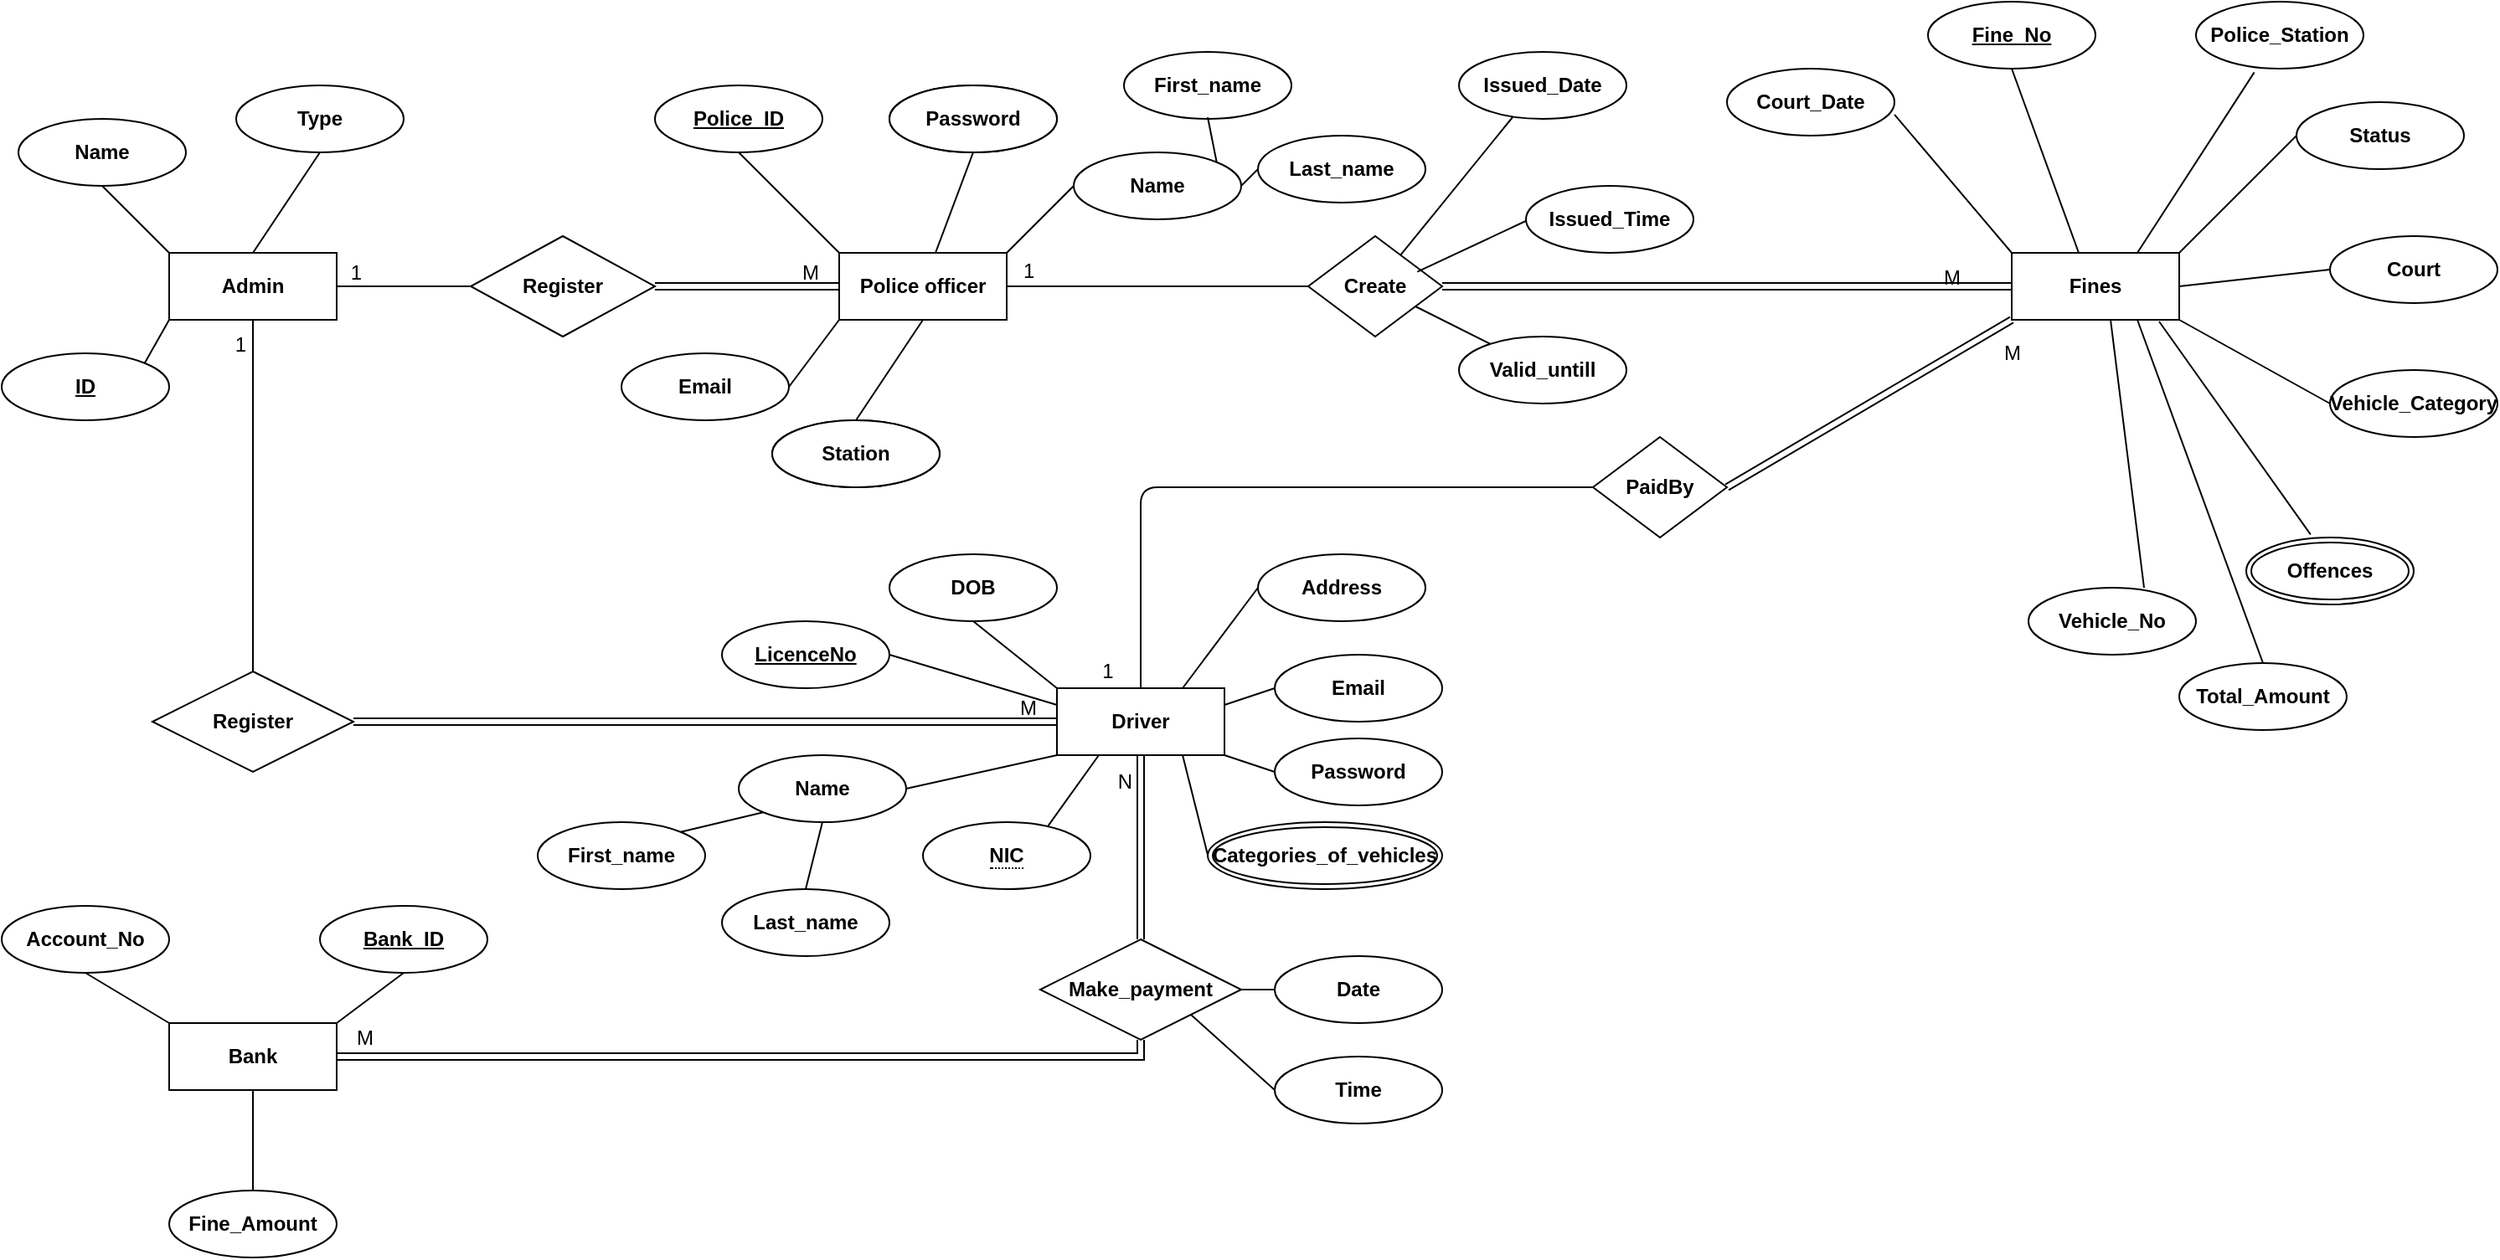 <mxfile version="12.9.11" type="device"><diagram id="33rrUSC52c7m2Go-ea_S" name="Page-1"><mxGraphModel dx="868" dy="544" grid="1" gridSize="10" guides="1" tooltips="1" connect="1" arrows="1" fold="1" page="1" pageScale="1" pageWidth="1100" pageHeight="850" math="0" shadow="0"><root><mxCell id="0"/><mxCell id="1" parent="0"/><mxCell id="86qduPIes_ygHNJHTEiC-1" value="Admin" style="whiteSpace=wrap;html=1;align=center;fontStyle=1" parent="1" vertex="1"><mxGeometry x="180" y="160" width="100" height="40" as="geometry"/></mxCell><mxCell id="86qduPIes_ygHNJHTEiC-5" value="Name" style="ellipse;whiteSpace=wrap;html=1;align=center;fontStyle=1" parent="1" vertex="1"><mxGeometry x="90" y="80" width="100" height="40" as="geometry"/></mxCell><mxCell id="86qduPIes_ygHNJHTEiC-6" value="ID" style="ellipse;whiteSpace=wrap;html=1;align=center;fontStyle=5;" parent="1" vertex="1"><mxGeometry x="80" y="220" width="100" height="40" as="geometry"/></mxCell><mxCell id="86qduPIes_ygHNJHTEiC-7" value="Type" style="ellipse;whiteSpace=wrap;html=1;align=center;fontStyle=1" parent="1" vertex="1"><mxGeometry x="220" y="60" width="100" height="40" as="geometry"/></mxCell><mxCell id="86qduPIes_ygHNJHTEiC-8" value="Register" style="shape=rhombus;perimeter=rhombusPerimeter;whiteSpace=wrap;html=1;align=center;fontStyle=1" parent="1" vertex="1"><mxGeometry x="360" y="150" width="110" height="60" as="geometry"/></mxCell><mxCell id="86qduPIes_ygHNJHTEiC-12" value="" style="endArrow=none;html=1;rounded=0;exitX=0;exitY=0.5;exitDx=0;exitDy=0;entryX=1;entryY=0.5;entryDx=0;entryDy=0;" parent="1" source="86qduPIes_ygHNJHTEiC-8" target="86qduPIes_ygHNJHTEiC-1" edge="1"><mxGeometry relative="1" as="geometry"><mxPoint x="280" y="180" as="sourcePoint"/><mxPoint x="320" y="270" as="targetPoint"/></mxGeometry></mxCell><mxCell id="86qduPIes_ygHNJHTEiC-13" value="1" style="resizable=0;html=1;align=right;verticalAlign=bottom;" parent="86qduPIes_ygHNJHTEiC-12" connectable="0" vertex="1"><mxGeometry x="1" relative="1" as="geometry"><mxPoint x="15" as="offset"/></mxGeometry></mxCell><mxCell id="86qduPIes_ygHNJHTEiC-14" value="" style="shape=link;html=1;rounded=0;" parent="1" edge="1"><mxGeometry relative="1" as="geometry"><mxPoint x="470" y="180" as="sourcePoint"/><mxPoint x="580" y="180" as="targetPoint"/></mxGeometry></mxCell><mxCell id="86qduPIes_ygHNJHTEiC-15" value="M" style="resizable=0;html=1;align=right;verticalAlign=bottom;" parent="86qduPIes_ygHNJHTEiC-14" connectable="0" vertex="1"><mxGeometry x="1" relative="1" as="geometry"><mxPoint x="-12" as="offset"/></mxGeometry></mxCell><mxCell id="86qduPIes_ygHNJHTEiC-16" value="Police officer" style="whiteSpace=wrap;html=1;align=center;fontStyle=1" parent="1" vertex="1"><mxGeometry x="580" y="160" width="100" height="40" as="geometry"/></mxCell><mxCell id="86qduPIes_ygHNJHTEiC-17" value="" style="endArrow=none;html=1;rounded=0;entryX=0;entryY=0.5;entryDx=0;entryDy=0;" parent="1" target="86qduPIes_ygHNJHTEiC-20" edge="1"><mxGeometry relative="1" as="geometry"><mxPoint x="680" y="180" as="sourcePoint"/><mxPoint x="800" y="180" as="targetPoint"/><Array as="points"><mxPoint x="760" y="180"/></Array></mxGeometry></mxCell><mxCell id="86qduPIes_ygHNJHTEiC-18" value="1" style="resizable=0;html=1;align=left;verticalAlign=bottom;" parent="86qduPIes_ygHNJHTEiC-17" connectable="0" vertex="1"><mxGeometry x="-1" relative="1" as="geometry"><mxPoint x="8" y="-1" as="offset"/></mxGeometry></mxCell><mxCell id="86qduPIes_ygHNJHTEiC-20" value="Create" style="shape=rhombus;perimeter=rhombusPerimeter;whiteSpace=wrap;html=1;align=center;fontStyle=1" parent="1" vertex="1"><mxGeometry x="860" y="150" width="80" height="60" as="geometry"/></mxCell><mxCell id="86qduPIes_ygHNJHTEiC-25" value="Driver" style="whiteSpace=wrap;html=1;align=center;fontStyle=1" parent="1" vertex="1"><mxGeometry x="710" y="420" width="100" height="40" as="geometry"/></mxCell><mxCell id="86qduPIes_ygHNJHTEiC-26" value="Register" style="shape=rhombus;perimeter=rhombusPerimeter;whiteSpace=wrap;html=1;align=center;fontStyle=1" parent="1" vertex="1"><mxGeometry x="170" y="410" width="120" height="60" as="geometry"/></mxCell><mxCell id="86qduPIes_ygHNJHTEiC-27" value="" style="endArrow=none;html=1;rounded=0;exitX=0.5;exitY=0;exitDx=0;exitDy=0;entryX=0.5;entryY=1;entryDx=0;entryDy=0;" parent="1" source="86qduPIes_ygHNJHTEiC-26" target="86qduPIes_ygHNJHTEiC-1" edge="1"><mxGeometry relative="1" as="geometry"><mxPoint x="180" y="270" as="sourcePoint"/><mxPoint x="340" y="270" as="targetPoint"/></mxGeometry></mxCell><mxCell id="86qduPIes_ygHNJHTEiC-28" value="1" style="resizable=0;html=1;align=right;verticalAlign=bottom;" parent="86qduPIes_ygHNJHTEiC-27" connectable="0" vertex="1"><mxGeometry x="1" relative="1" as="geometry"><mxPoint x="-4" y="23" as="offset"/></mxGeometry></mxCell><mxCell id="86qduPIes_ygHNJHTEiC-29" value="" style="shape=link;html=1;rounded=0;exitX=1;exitY=0.5;exitDx=0;exitDy=0;entryX=0;entryY=0.5;entryDx=0;entryDy=0;" parent="1" source="86qduPIes_ygHNJHTEiC-26" target="86qduPIes_ygHNJHTEiC-25" edge="1"><mxGeometry relative="1" as="geometry"><mxPoint x="380" y="430" as="sourcePoint"/><mxPoint x="490" y="430" as="targetPoint"/></mxGeometry></mxCell><mxCell id="86qduPIes_ygHNJHTEiC-30" value="M" style="resizable=0;html=1;align=right;verticalAlign=bottom;" parent="86qduPIes_ygHNJHTEiC-29" connectable="0" vertex="1"><mxGeometry x="1" relative="1" as="geometry"><mxPoint x="-12" as="offset"/></mxGeometry></mxCell><mxCell id="86qduPIes_ygHNJHTEiC-31" value="Make_payment" style="shape=rhombus;perimeter=rhombusPerimeter;whiteSpace=wrap;html=1;align=center;fontStyle=1" parent="1" vertex="1"><mxGeometry x="700" y="570" width="120" height="60" as="geometry"/></mxCell><mxCell id="86qduPIes_ygHNJHTEiC-32" value="" style="shape=link;html=1;rounded=0;entryX=0.5;entryY=1;entryDx=0;entryDy=0;exitX=0.5;exitY=0;exitDx=0;exitDy=0;" parent="1" source="86qduPIes_ygHNJHTEiC-31" target="86qduPIes_ygHNJHTEiC-25" edge="1"><mxGeometry relative="1" as="geometry"><mxPoint x="590" y="520" as="sourcePoint"/><mxPoint x="750" y="520" as="targetPoint"/></mxGeometry></mxCell><mxCell id="86qduPIes_ygHNJHTEiC-33" value="N" style="resizable=0;html=1;align=right;verticalAlign=bottom;" parent="86qduPIes_ygHNJHTEiC-32" connectable="0" vertex="1"><mxGeometry x="1" relative="1" as="geometry"><mxPoint x="-5" y="24" as="offset"/></mxGeometry></mxCell><mxCell id="86qduPIes_ygHNJHTEiC-34" value="" style="shape=link;html=1;rounded=0;exitX=0.5;exitY=1;exitDx=0;exitDy=0;entryX=1;entryY=0.5;entryDx=0;entryDy=0;" parent="1" source="86qduPIes_ygHNJHTEiC-31" target="86qduPIes_ygHNJHTEiC-36" edge="1"><mxGeometry relative="1" as="geometry"><mxPoint x="450" y="630" as="sourcePoint"/><mxPoint x="320" y="640" as="targetPoint"/><Array as="points"><mxPoint x="760" y="640"/></Array></mxGeometry></mxCell><mxCell id="86qduPIes_ygHNJHTEiC-35" value="M" style="resizable=0;html=1;align=right;verticalAlign=bottom;" parent="86qduPIes_ygHNJHTEiC-34" connectable="0" vertex="1"><mxGeometry x="1" relative="1" as="geometry"><mxPoint x="22" y="-3" as="offset"/></mxGeometry></mxCell><mxCell id="86qduPIes_ygHNJHTEiC-36" value="Bank" style="whiteSpace=wrap;html=1;align=center;fontStyle=1" parent="1" vertex="1"><mxGeometry x="180" y="620" width="100" height="40" as="geometry"/></mxCell><mxCell id="86qduPIes_ygHNJHTEiC-37" value="" style="endArrow=none;html=1;rounded=0;exitX=0.5;exitY=1;exitDx=0;exitDy=0;entryX=0;entryY=0;entryDx=0;entryDy=0;" parent="1" source="86qduPIes_ygHNJHTEiC-5" target="86qduPIes_ygHNJHTEiC-1" edge="1"><mxGeometry relative="1" as="geometry"><mxPoint x="30" y="250" as="sourcePoint"/><mxPoint x="190" y="250" as="targetPoint"/></mxGeometry></mxCell><mxCell id="86qduPIes_ygHNJHTEiC-39" value="" style="endArrow=none;html=1;rounded=0;exitX=0.5;exitY=1;exitDx=0;exitDy=0;entryX=0.5;entryY=0;entryDx=0;entryDy=0;" parent="1" source="86qduPIes_ygHNJHTEiC-7" target="86qduPIes_ygHNJHTEiC-1" edge="1"><mxGeometry relative="1" as="geometry"><mxPoint x="340" y="330" as="sourcePoint"/><mxPoint x="500" y="330" as="targetPoint"/></mxGeometry></mxCell><mxCell id="86qduPIes_ygHNJHTEiC-40" value="" style="endArrow=none;html=1;rounded=0;exitX=1;exitY=0;exitDx=0;exitDy=0;entryX=0;entryY=1;entryDx=0;entryDy=0;" parent="1" source="86qduPIes_ygHNJHTEiC-6" target="86qduPIes_ygHNJHTEiC-1" edge="1"><mxGeometry relative="1" as="geometry"><mxPoint x="340" y="330" as="sourcePoint"/><mxPoint x="170" y="180" as="targetPoint"/></mxGeometry></mxCell><mxCell id="86qduPIes_ygHNJHTEiC-42" value="Police_ID" style="ellipse;whiteSpace=wrap;html=1;align=center;fontStyle=5;" parent="1" vertex="1"><mxGeometry x="470" y="60" width="100" height="40" as="geometry"/></mxCell><mxCell id="86qduPIes_ygHNJHTEiC-43" value="Password" style="ellipse;whiteSpace=wrap;html=1;align=center;" parent="1" vertex="1"><mxGeometry x="610" y="60" width="100" height="40" as="geometry"/></mxCell><mxCell id="86qduPIes_ygHNJHTEiC-44" value="Station" style="ellipse;whiteSpace=wrap;html=1;align=center;" parent="1" vertex="1"><mxGeometry x="540" y="260" width="100" height="40" as="geometry"/></mxCell><mxCell id="86qduPIes_ygHNJHTEiC-45" value="Name" style="ellipse;whiteSpace=wrap;html=1;align=center;fontStyle=1" parent="1" vertex="1"><mxGeometry x="720" y="100" width="100" height="40" as="geometry"/></mxCell><mxCell id="86qduPIes_ygHNJHTEiC-46" value="" style="endArrow=none;html=1;rounded=0;exitX=0;exitY=0.5;exitDx=0;exitDy=0;entryX=1;entryY=0;entryDx=0;entryDy=0;" parent="1" source="86qduPIes_ygHNJHTEiC-45" target="86qduPIes_ygHNJHTEiC-16" edge="1"><mxGeometry relative="1" as="geometry"><mxPoint x="810" y="130" as="sourcePoint"/><mxPoint x="870" y="190" as="targetPoint"/></mxGeometry></mxCell><mxCell id="86qduPIes_ygHNJHTEiC-47" value="" style="endArrow=none;html=1;rounded=0;exitX=0.5;exitY=1;exitDx=0;exitDy=0;entryX=0;entryY=0;entryDx=0;entryDy=0;" parent="1" source="86qduPIes_ygHNJHTEiC-42" target="86qduPIes_ygHNJHTEiC-16" edge="1"><mxGeometry relative="1" as="geometry"><mxPoint x="500" y="120" as="sourcePoint"/><mxPoint x="560" y="180" as="targetPoint"/></mxGeometry></mxCell><mxCell id="86qduPIes_ygHNJHTEiC-48" value="" style="endArrow=none;html=1;rounded=0;exitX=0.5;exitY=1;exitDx=0;exitDy=0;" parent="1" source="86qduPIes_ygHNJHTEiC-43" target="86qduPIes_ygHNJHTEiC-16" edge="1"><mxGeometry relative="1" as="geometry"><mxPoint x="600" y="120" as="sourcePoint"/><mxPoint x="660" y="180" as="targetPoint"/></mxGeometry></mxCell><mxCell id="86qduPIes_ygHNJHTEiC-49" value="" style="endArrow=none;html=1;rounded=0;exitX=0.5;exitY=1;exitDx=0;exitDy=0;entryX=0.5;entryY=0;entryDx=0;entryDy=0;" parent="1" source="86qduPIes_ygHNJHTEiC-16" target="86qduPIes_ygHNJHTEiC-44" edge="1"><mxGeometry relative="1" as="geometry"><mxPoint x="440" y="260" as="sourcePoint"/><mxPoint x="500" y="320" as="targetPoint"/></mxGeometry></mxCell><mxCell id="86qduPIes_ygHNJHTEiC-54" value="Date" style="ellipse;whiteSpace=wrap;html=1;align=center;fontStyle=1" parent="1" vertex="1"><mxGeometry x="840" y="580" width="100" height="40" as="geometry"/></mxCell><mxCell id="86qduPIes_ygHNJHTEiC-55" value="Time" style="ellipse;whiteSpace=wrap;html=1;align=center;fontStyle=1" parent="1" vertex="1"><mxGeometry x="840" y="640" width="100" height="40" as="geometry"/></mxCell><mxCell id="86qduPIes_ygHNJHTEiC-56" value="" style="endArrow=none;html=1;rounded=0;exitX=0;exitY=0.5;exitDx=0;exitDy=0;entryX=1;entryY=1;entryDx=0;entryDy=0;" parent="1" source="86qduPIes_ygHNJHTEiC-55" target="86qduPIes_ygHNJHTEiC-31" edge="1"><mxGeometry relative="1" as="geometry"><mxPoint x="800" y="610" as="sourcePoint"/><mxPoint x="750" y="585" as="targetPoint"/></mxGeometry></mxCell><mxCell id="86qduPIes_ygHNJHTEiC-57" value="" style="endArrow=none;html=1;rounded=0;exitX=0;exitY=0.5;exitDx=0;exitDy=0;entryX=1;entryY=0.5;entryDx=0;entryDy=0;" parent="1" source="86qduPIes_ygHNJHTEiC-54" target="86qduPIes_ygHNJHTEiC-31" edge="1"><mxGeometry relative="1" as="geometry"><mxPoint x="790" y="500" as="sourcePoint"/><mxPoint x="740" y="475" as="targetPoint"/></mxGeometry></mxCell><mxCell id="86qduPIes_ygHNJHTEiC-58" value="Account_No" style="ellipse;whiteSpace=wrap;html=1;align=center;fontStyle=1" parent="1" vertex="1"><mxGeometry x="80" y="550" width="100" height="40" as="geometry"/></mxCell><mxCell id="86qduPIes_ygHNJHTEiC-59" value="Bank_ID" style="ellipse;whiteSpace=wrap;html=1;align=center;fontStyle=5;" parent="1" vertex="1"><mxGeometry x="270" y="550" width="100" height="40" as="geometry"/></mxCell><mxCell id="86qduPIes_ygHNJHTEiC-60" value="Fine_Amount" style="ellipse;whiteSpace=wrap;html=1;align=center;fontStyle=1" parent="1" vertex="1"><mxGeometry x="180" y="720" width="100" height="40" as="geometry"/></mxCell><mxCell id="86qduPIes_ygHNJHTEiC-61" value="" style="endArrow=none;html=1;rounded=0;entryX=0.5;entryY=1;entryDx=0;entryDy=0;exitX=0;exitY=0;exitDx=0;exitDy=0;" parent="1" source="86qduPIes_ygHNJHTEiC-36" target="86qduPIes_ygHNJHTEiC-58" edge="1"><mxGeometry relative="1" as="geometry"><mxPoint x="60" y="670" as="sourcePoint"/><mxPoint x="220" y="630" as="targetPoint"/></mxGeometry></mxCell><mxCell id="86qduPIes_ygHNJHTEiC-62" value="" style="endArrow=none;html=1;rounded=0;entryX=1;entryY=0;entryDx=0;entryDy=0;" parent="1" target="86qduPIes_ygHNJHTEiC-36" edge="1"><mxGeometry relative="1" as="geometry"><mxPoint x="320" y="590" as="sourcePoint"/><mxPoint x="480" y="590" as="targetPoint"/></mxGeometry></mxCell><mxCell id="86qduPIes_ygHNJHTEiC-63" value="" style="endArrow=none;html=1;rounded=0;exitX=0.5;exitY=1;exitDx=0;exitDy=0;entryX=0.5;entryY=0;entryDx=0;entryDy=0;" parent="1" source="86qduPIes_ygHNJHTEiC-36" target="86qduPIes_ygHNJHTEiC-60" edge="1"><mxGeometry relative="1" as="geometry"><mxPoint x="70" y="720" as="sourcePoint"/><mxPoint x="230" y="720" as="targetPoint"/></mxGeometry></mxCell><mxCell id="86qduPIes_ygHNJHTEiC-64" value="LicenceNo" style="ellipse;whiteSpace=wrap;html=1;align=center;fontStyle=5;" parent="1" vertex="1"><mxGeometry x="510" y="380" width="100" height="40" as="geometry"/></mxCell><mxCell id="86qduPIes_ygHNJHTEiC-65" value="Name" style="ellipse;whiteSpace=wrap;html=1;align=center;fontStyle=1" parent="1" vertex="1"><mxGeometry x="520" y="460" width="100" height="40" as="geometry"/></mxCell><mxCell id="86qduPIes_ygHNJHTEiC-66" value="Address" style="ellipse;whiteSpace=wrap;html=1;align=center;fontStyle=1" parent="1" vertex="1"><mxGeometry x="830" y="340" width="100" height="40" as="geometry"/></mxCell><mxCell id="86qduPIes_ygHNJHTEiC-67" value="DOB" style="ellipse;whiteSpace=wrap;html=1;align=center;fontStyle=1" parent="1" vertex="1"><mxGeometry x="610" y="340" width="100" height="40" as="geometry"/></mxCell><mxCell id="86qduPIes_ygHNJHTEiC-68" value="Email" style="ellipse;whiteSpace=wrap;html=1;align=center;fontStyle=1" parent="1" vertex="1"><mxGeometry x="840" y="400" width="100" height="40" as="geometry"/></mxCell><mxCell id="86qduPIes_ygHNJHTEiC-69" value="Password" style="ellipse;whiteSpace=wrap;html=1;align=center;fontStyle=1" parent="1" vertex="1"><mxGeometry x="840" y="450" width="100" height="40" as="geometry"/></mxCell><mxCell id="86qduPIes_ygHNJHTEiC-72" value="Categories_of_vehicles" style="ellipse;shape=doubleEllipse;margin=3;whiteSpace=wrap;html=1;align=center;fontStyle=1" parent="1" vertex="1"><mxGeometry x="800" y="500" width="140" height="40" as="geometry"/></mxCell><mxCell id="86qduPIes_ygHNJHTEiC-73" value="" style="endArrow=none;html=1;rounded=0;entryX=0.5;entryY=1;entryDx=0;entryDy=0;exitX=0;exitY=0;exitDx=0;exitDy=0;" parent="1" source="86qduPIes_ygHNJHTEiC-25" target="86qduPIes_ygHNJHTEiC-67" edge="1"><mxGeometry relative="1" as="geometry"><mxPoint x="500" y="390" as="sourcePoint"/><mxPoint x="660" y="390" as="targetPoint"/></mxGeometry></mxCell><mxCell id="86qduPIes_ygHNJHTEiC-74" value="" style="endArrow=none;html=1;rounded=0;exitX=1;exitY=0.5;exitDx=0;exitDy=0;entryX=0;entryY=0.25;entryDx=0;entryDy=0;" parent="1" source="86qduPIes_ygHNJHTEiC-64" target="86qduPIes_ygHNJHTEiC-25" edge="1"><mxGeometry relative="1" as="geometry"><mxPoint x="500" y="390" as="sourcePoint"/><mxPoint x="660" y="390" as="targetPoint"/></mxGeometry></mxCell><mxCell id="86qduPIes_ygHNJHTEiC-75" value="" style="endArrow=none;html=1;rounded=0;exitX=1;exitY=0.5;exitDx=0;exitDy=0;" parent="1" source="86qduPIes_ygHNJHTEiC-65" edge="1"><mxGeometry relative="1" as="geometry"><mxPoint x="690" y="380" as="sourcePoint"/><mxPoint x="710" y="460" as="targetPoint"/></mxGeometry></mxCell><mxCell id="86qduPIes_ygHNJHTEiC-76" value="" style="endArrow=none;html=1;rounded=0;entryX=0;entryY=0.5;entryDx=0;entryDy=0;exitX=1;exitY=0.25;exitDx=0;exitDy=0;" parent="1" source="86qduPIes_ygHNJHTEiC-25" target="86qduPIes_ygHNJHTEiC-68" edge="1"><mxGeometry relative="1" as="geometry"><mxPoint x="500" y="390" as="sourcePoint"/><mxPoint x="660" y="390" as="targetPoint"/></mxGeometry></mxCell><mxCell id="86qduPIes_ygHNJHTEiC-77" value="" style="endArrow=none;html=1;rounded=0;exitX=1;exitY=1;exitDx=0;exitDy=0;" parent="1" source="86qduPIes_ygHNJHTEiC-25" edge="1"><mxGeometry relative="1" as="geometry"><mxPoint x="680" y="470" as="sourcePoint"/><mxPoint x="840" y="470" as="targetPoint"/></mxGeometry></mxCell><mxCell id="86qduPIes_ygHNJHTEiC-78" value="" style="endArrow=none;html=1;rounded=0;exitX=0.75;exitY=1;exitDx=0;exitDy=0;" parent="1" source="86qduPIes_ygHNJHTEiC-25" edge="1"><mxGeometry relative="1" as="geometry"><mxPoint x="640" y="519.5" as="sourcePoint"/><mxPoint x="800" y="519.5" as="targetPoint"/></mxGeometry></mxCell><mxCell id="86qduPIes_ygHNJHTEiC-79" value="" style="endArrow=none;html=1;rounded=0;entryX=0.75;entryY=0;entryDx=0;entryDy=0;exitX=0;exitY=0.5;exitDx=0;exitDy=0;" parent="1" source="86qduPIes_ygHNJHTEiC-66" target="86qduPIes_ygHNJHTEiC-25" edge="1"><mxGeometry relative="1" as="geometry"><mxPoint x="500" y="390" as="sourcePoint"/><mxPoint x="660" y="390" as="targetPoint"/></mxGeometry></mxCell><mxCell id="86qduPIes_ygHNJHTEiC-80" value="" style="endArrow=none;html=1;rounded=0;entryX=0.25;entryY=1;entryDx=0;entryDy=0;exitX=0.736;exitY=0.095;exitDx=0;exitDy=0;exitPerimeter=0;" parent="1" source="86qduPIes_ygHNJHTEiC-97" target="86qduPIes_ygHNJHTEiC-25" edge="1"><mxGeometry relative="1" as="geometry"><mxPoint x="705.355" y="505.858" as="sourcePoint"/><mxPoint x="660" y="390" as="targetPoint"/></mxGeometry></mxCell><mxCell id="86qduPIes_ygHNJHTEiC-81" value="Email" style="ellipse;whiteSpace=wrap;html=1;align=center;fontStyle=1" parent="1" vertex="1"><mxGeometry x="450" y="220" width="100" height="40" as="geometry"/></mxCell><mxCell id="86qduPIes_ygHNJHTEiC-82" value="" style="endArrow=none;html=1;rounded=0;exitX=1;exitY=0.5;exitDx=0;exitDy=0;entryX=0;entryY=1;entryDx=0;entryDy=0;" parent="1" source="86qduPIes_ygHNJHTEiC-81" target="86qduPIes_ygHNJHTEiC-16" edge="1"><mxGeometry relative="1" as="geometry"><mxPoint x="500" y="290" as="sourcePoint"/><mxPoint x="660" y="290" as="targetPoint"/></mxGeometry></mxCell><mxCell id="86qduPIes_ygHNJHTEiC-87" value="Last_name" style="ellipse;whiteSpace=wrap;html=1;align=center;fontStyle=1" parent="1" vertex="1"><mxGeometry x="510" y="540" width="100" height="40" as="geometry"/></mxCell><mxCell id="86qduPIes_ygHNJHTEiC-88" value="First_name" style="ellipse;whiteSpace=wrap;html=1;align=center;fontStyle=1" parent="1" vertex="1"><mxGeometry x="400" y="500" width="100" height="40" as="geometry"/></mxCell><mxCell id="86qduPIes_ygHNJHTEiC-89" value="" style="endArrow=none;html=1;rounded=0;exitX=1;exitY=0;exitDx=0;exitDy=0;entryX=0;entryY=1;entryDx=0;entryDy=0;" parent="1" source="86qduPIes_ygHNJHTEiC-88" target="86qduPIes_ygHNJHTEiC-65" edge="1"><mxGeometry relative="1" as="geometry"><mxPoint x="500" y="490" as="sourcePoint"/><mxPoint x="660" y="490" as="targetPoint"/></mxGeometry></mxCell><mxCell id="86qduPIes_ygHNJHTEiC-90" value="" style="endArrow=none;html=1;rounded=0;exitX=0.5;exitY=0;exitDx=0;exitDy=0;entryX=0.5;entryY=1;entryDx=0;entryDy=0;" parent="1" source="86qduPIes_ygHNJHTEiC-87" target="86qduPIes_ygHNJHTEiC-65" edge="1"><mxGeometry relative="1" as="geometry"><mxPoint x="500" y="490" as="sourcePoint"/><mxPoint x="660" y="490" as="targetPoint"/></mxGeometry></mxCell><mxCell id="86qduPIes_ygHNJHTEiC-91" value="First_name" style="ellipse;whiteSpace=wrap;html=1;align=center;fontStyle=1" parent="1" vertex="1"><mxGeometry x="750" y="40" width="100" height="40" as="geometry"/></mxCell><mxCell id="86qduPIes_ygHNJHTEiC-92" value="Last_name" style="ellipse;whiteSpace=wrap;html=1;align=center;fontStyle=1" parent="1" vertex="1"><mxGeometry x="830" y="90" width="100" height="40" as="geometry"/></mxCell><mxCell id="86qduPIes_ygHNJHTEiC-93" value="" style="endArrow=none;html=1;rounded=0;exitX=1;exitY=0.5;exitDx=0;exitDy=0;entryX=0;entryY=0.5;entryDx=0;entryDy=0;" parent="1" source="86qduPIes_ygHNJHTEiC-45" target="86qduPIes_ygHNJHTEiC-92" edge="1"><mxGeometry relative="1" as="geometry"><mxPoint x="700" y="100" as="sourcePoint"/><mxPoint x="860" y="100" as="targetPoint"/></mxGeometry></mxCell><mxCell id="86qduPIes_ygHNJHTEiC-94" value="" style="endArrow=none;html=1;rounded=0;exitX=1;exitY=0;exitDx=0;exitDy=0;" parent="1" source="86qduPIes_ygHNJHTEiC-45" edge="1"><mxGeometry relative="1" as="geometry"><mxPoint x="640" y="79" as="sourcePoint"/><mxPoint x="800" y="79" as="targetPoint"/></mxGeometry></mxCell><mxCell id="86qduPIes_ygHNJHTEiC-97" value="&lt;span style=&quot;border-bottom: 1px dotted&quot;&gt;NIC&lt;/span&gt;" style="ellipse;whiteSpace=wrap;html=1;align=center;fontStyle=1" parent="1" vertex="1"><mxGeometry x="630" y="500" width="100" height="40" as="geometry"/></mxCell><mxCell id="86qduPIes_ygHNJHTEiC-98" value="Password" style="ellipse;whiteSpace=wrap;html=1;align=center;fontStyle=1" parent="1" vertex="1"><mxGeometry x="610" y="60" width="100" height="40" as="geometry"/></mxCell><mxCell id="86qduPIes_ygHNJHTEiC-99" value="Station" style="ellipse;whiteSpace=wrap;html=1;align=center;fontStyle=1" parent="1" vertex="1"><mxGeometry x="540" y="260" width="100" height="40" as="geometry"/></mxCell><mxCell id="9OlpKs3CzCCwGVjcaa1Q-1" value="&lt;b&gt;Issued_Date&lt;/b&gt;" style="ellipse;whiteSpace=wrap;html=1;align=center;" parent="1" vertex="1"><mxGeometry x="950" y="40" width="100" height="40" as="geometry"/></mxCell><mxCell id="9OlpKs3CzCCwGVjcaa1Q-2" value="&lt;b&gt;Fine_No&lt;/b&gt;" style="ellipse;whiteSpace=wrap;html=1;align=center;fontStyle=4;" parent="1" vertex="1"><mxGeometry x="1230" y="10" width="100" height="40" as="geometry"/></mxCell><mxCell id="9OlpKs3CzCCwGVjcaa1Q-3" value="&lt;b&gt;Valid_untill&lt;/b&gt;" style="ellipse;whiteSpace=wrap;html=1;align=center;" parent="1" vertex="1"><mxGeometry x="950" y="210" width="100" height="40" as="geometry"/></mxCell><mxCell id="9OlpKs3CzCCwGVjcaa1Q-4" value="&lt;b&gt;Police_Station&lt;/b&gt;" style="ellipse;whiteSpace=wrap;html=1;align=center;" parent="1" vertex="1"><mxGeometry x="1390" y="10" width="100" height="40" as="geometry"/></mxCell><mxCell id="9OlpKs3CzCCwGVjcaa1Q-5" value="&lt;b&gt;Offences&lt;/b&gt;" style="ellipse;shape=doubleEllipse;margin=3;whiteSpace=wrap;html=1;align=center;" parent="1" vertex="1"><mxGeometry x="1420" y="330" width="100" height="40" as="geometry"/></mxCell><mxCell id="9OlpKs3CzCCwGVjcaa1Q-7" value="&lt;b&gt;Court&lt;/b&gt;" style="ellipse;whiteSpace=wrap;html=1;align=center;" parent="1" vertex="1"><mxGeometry x="1470" y="150" width="100" height="40" as="geometry"/></mxCell><mxCell id="9OlpKs3CzCCwGVjcaa1Q-8" value="&lt;b&gt;Court_Date&lt;/b&gt;" style="ellipse;whiteSpace=wrap;html=1;align=center;" parent="1" vertex="1"><mxGeometry x="1110" y="50" width="100" height="40" as="geometry"/></mxCell><mxCell id="9OlpKs3CzCCwGVjcaa1Q-9" value="&lt;b&gt;Vehicle_No&lt;/b&gt;" style="ellipse;whiteSpace=wrap;html=1;align=center;" parent="1" vertex="1"><mxGeometry x="1290" y="360" width="100" height="40" as="geometry"/></mxCell><mxCell id="9OlpKs3CzCCwGVjcaa1Q-10" value="&lt;b&gt;Total_Amount&lt;/b&gt;" style="ellipse;whiteSpace=wrap;html=1;align=center;" parent="1" vertex="1"><mxGeometry x="1380" y="405" width="100" height="40" as="geometry"/></mxCell><mxCell id="9OlpKs3CzCCwGVjcaa1Q-11" value="&lt;b&gt;Vehicle_Category&lt;/b&gt;" style="ellipse;whiteSpace=wrap;html=1;align=center;" parent="1" vertex="1"><mxGeometry x="1470" y="230" width="100" height="40" as="geometry"/></mxCell><mxCell id="9OlpKs3CzCCwGVjcaa1Q-12" value="&lt;b&gt;Status&lt;/b&gt;" style="ellipse;whiteSpace=wrap;html=1;align=center;" parent="1" vertex="1"><mxGeometry x="1450" y="70" width="100" height="40" as="geometry"/></mxCell><mxCell id="9OlpKs3CzCCwGVjcaa1Q-13" value="&lt;b&gt;Fines&lt;/b&gt;" style="whiteSpace=wrap;html=1;align=center;" parent="1" vertex="1"><mxGeometry x="1280" y="160" width="100" height="40" as="geometry"/></mxCell><mxCell id="9OlpKs3CzCCwGVjcaa1Q-14" value="" style="endArrow=none;html=1;rounded=0;entryX=0.69;entryY=0;entryDx=0;entryDy=0;entryPerimeter=0;" parent="1" target="9OlpKs3CzCCwGVjcaa1Q-9" edge="1"><mxGeometry relative="1" as="geometry"><mxPoint x="1339" y="200" as="sourcePoint"/><mxPoint x="1210" y="280" as="targetPoint"/></mxGeometry></mxCell><mxCell id="9OlpKs3CzCCwGVjcaa1Q-15" value="" style="endArrow=none;html=1;rounded=0;entryX=0.5;entryY=0;entryDx=0;entryDy=0;exitX=0.75;exitY=1;exitDx=0;exitDy=0;" parent="1" source="9OlpKs3CzCCwGVjcaa1Q-13" target="9OlpKs3CzCCwGVjcaa1Q-10" edge="1"><mxGeometry relative="1" as="geometry"><mxPoint x="1350" y="210" as="sourcePoint"/><mxPoint x="1260" y="285" as="targetPoint"/></mxGeometry></mxCell><mxCell id="9OlpKs3CzCCwGVjcaa1Q-16" value="" style="endArrow=none;html=1;rounded=0;exitX=0.88;exitY=1.025;exitDx=0;exitDy=0;entryX=0.384;entryY=-0.045;entryDx=0;entryDy=0;entryPerimeter=0;exitPerimeter=0;" parent="1" source="9OlpKs3CzCCwGVjcaa1Q-13" target="9OlpKs3CzCCwGVjcaa1Q-5" edge="1"><mxGeometry relative="1" as="geometry"><mxPoint x="1350" y="250" as="sourcePoint"/><mxPoint x="1300" y="285" as="targetPoint"/></mxGeometry></mxCell><mxCell id="9OlpKs3CzCCwGVjcaa1Q-18" value="" style="endArrow=none;html=1;rounded=0;exitX=0;exitY=0.5;exitDx=0;exitDy=0;entryX=1;entryY=1;entryDx=0;entryDy=0;" parent="1" source="9OlpKs3CzCCwGVjcaa1Q-11" target="9OlpKs3CzCCwGVjcaa1Q-13" edge="1"><mxGeometry relative="1" as="geometry"><mxPoint x="1420" y="190" as="sourcePoint"/><mxPoint x="1370" y="225" as="targetPoint"/></mxGeometry></mxCell><mxCell id="9OlpKs3CzCCwGVjcaa1Q-19" value="" style="endArrow=none;html=1;rounded=0;exitX=0;exitY=0.5;exitDx=0;exitDy=0;entryX=1;entryY=0.5;entryDx=0;entryDy=0;" parent="1" source="9OlpKs3CzCCwGVjcaa1Q-7" target="9OlpKs3CzCCwGVjcaa1Q-13" edge="1"><mxGeometry relative="1" as="geometry"><mxPoint x="1410" y="150" as="sourcePoint"/><mxPoint x="1360" y="185" as="targetPoint"/></mxGeometry></mxCell><mxCell id="9OlpKs3CzCCwGVjcaa1Q-20" value="" style="endArrow=none;html=1;rounded=0;exitX=0;exitY=0.5;exitDx=0;exitDy=0;entryX=1;entryY=0;entryDx=0;entryDy=0;" parent="1" source="9OlpKs3CzCCwGVjcaa1Q-12" target="9OlpKs3CzCCwGVjcaa1Q-13" edge="1"><mxGeometry relative="1" as="geometry"><mxPoint x="1370" y="100" as="sourcePoint"/><mxPoint x="1320" y="135" as="targetPoint"/></mxGeometry></mxCell><mxCell id="9OlpKs3CzCCwGVjcaa1Q-21" value="" style="endArrow=none;html=1;rounded=0;exitX=0.348;exitY=1.055;exitDx=0;exitDy=0;exitPerimeter=0;entryX=0.75;entryY=0;entryDx=0;entryDy=0;" parent="1" source="9OlpKs3CzCCwGVjcaa1Q-4" target="9OlpKs3CzCCwGVjcaa1Q-13" edge="1"><mxGeometry relative="1" as="geometry"><mxPoint x="1320" y="90" as="sourcePoint"/><mxPoint x="1345" y="160" as="targetPoint"/></mxGeometry></mxCell><mxCell id="9OlpKs3CzCCwGVjcaa1Q-22" value="" style="endArrow=none;html=1;rounded=0;exitX=0.5;exitY=1;exitDx=0;exitDy=0;entryX=0.4;entryY=0;entryDx=0;entryDy=0;entryPerimeter=0;" parent="1" source="9OlpKs3CzCCwGVjcaa1Q-2" target="9OlpKs3CzCCwGVjcaa1Q-13" edge="1"><mxGeometry relative="1" as="geometry"><mxPoint x="1260" y="90" as="sourcePoint"/><mxPoint x="1210" y="125" as="targetPoint"/></mxGeometry></mxCell><mxCell id="9OlpKs3CzCCwGVjcaa1Q-23" value="" style="endArrow=none;html=1;rounded=0;exitX=1;exitY=0.685;exitDx=0;exitDy=0;entryX=0;entryY=0;entryDx=0;entryDy=0;exitPerimeter=0;" parent="1" source="9OlpKs3CzCCwGVjcaa1Q-8" target="9OlpKs3CzCCwGVjcaa1Q-13" edge="1"><mxGeometry relative="1" as="geometry"><mxPoint x="1230" y="110" as="sourcePoint"/><mxPoint x="1180" y="145" as="targetPoint"/></mxGeometry></mxCell><mxCell id="9OlpKs3CzCCwGVjcaa1Q-24" value="" style="endArrow=none;html=1;rounded=0;exitX=0.32;exitY=0.975;exitDx=0;exitDy=0;exitPerimeter=0;" parent="1" source="9OlpKs3CzCCwGVjcaa1Q-1" target="86qduPIes_ygHNJHTEiC-20" edge="1"><mxGeometry relative="1" as="geometry"><mxPoint x="1210" y="180" as="sourcePoint"/><mxPoint x="1160" y="215" as="targetPoint"/></mxGeometry></mxCell><mxCell id="9OlpKs3CzCCwGVjcaa1Q-25" value="" style="endArrow=none;html=1;rounded=0;" parent="1" source="86qduPIes_ygHNJHTEiC-20" target="9OlpKs3CzCCwGVjcaa1Q-3" edge="1"><mxGeometry relative="1" as="geometry"><mxPoint x="1210" y="200" as="sourcePoint"/><mxPoint x="1160" y="235" as="targetPoint"/></mxGeometry></mxCell><mxCell id="KkKifR1kw3sZOOdB-4yg-3" value="" style="endArrow=none;html=1;rounded=0;exitX=1;exitY=0.5;exitDx=0;exitDy=0;entryX=0;entryY=0.5;entryDx=0;entryDy=0;shape=link;" parent="1" source="86qduPIes_ygHNJHTEiC-20" target="9OlpKs3CzCCwGVjcaa1Q-13" edge="1"><mxGeometry relative="1" as="geometry"><mxPoint x="1210" y="160" as="sourcePoint"/><mxPoint x="1290" y="190" as="targetPoint"/></mxGeometry></mxCell><mxCell id="KkKifR1kw3sZOOdB-4yg-6" value="PaidBy" style="shape=rhombus;perimeter=rhombusPerimeter;whiteSpace=wrap;html=1;align=center;fontStyle=1" parent="1" vertex="1"><mxGeometry x="1030" y="270" width="80" height="60" as="geometry"/></mxCell><mxCell id="KkKifR1kw3sZOOdB-4yg-8" value="M" style="text;html=1;align=center;verticalAlign=middle;resizable=0;points=[];autosize=1;" parent="1" vertex="1"><mxGeometry x="1265" y="210" width="30" height="20" as="geometry"/></mxCell><mxCell id="0tZSgxso7_1h7Gvty6E0-1" value="M" style="text;html=1;align=center;verticalAlign=middle;resizable=0;points=[];autosize=1;" parent="1" vertex="1"><mxGeometry x="1229" y="165" width="30" height="20" as="geometry"/></mxCell><mxCell id="0tZSgxso7_1h7Gvty6E0-2" value="" style="shape=link;html=1;entryX=0;entryY=1;entryDx=0;entryDy=0;" parent="1" target="9OlpKs3CzCCwGVjcaa1Q-13" edge="1"><mxGeometry width="50" height="50" relative="1" as="geometry"><mxPoint x="1110" y="300" as="sourcePoint"/><mxPoint x="1160" y="250" as="targetPoint"/></mxGeometry></mxCell><mxCell id="0tZSgxso7_1h7Gvty6E0-3" value="" style="endArrow=none;html=1;exitX=0.5;exitY=0;exitDx=0;exitDy=0;entryX=0;entryY=0.5;entryDx=0;entryDy=0;" parent="1" source="86qduPIes_ygHNJHTEiC-25" target="KkKifR1kw3sZOOdB-4yg-6" edge="1"><mxGeometry width="50" height="50" relative="1" as="geometry"><mxPoint x="940" y="290" as="sourcePoint"/><mxPoint x="990" y="240" as="targetPoint"/><Array as="points"><mxPoint x="760" y="300"/></Array></mxGeometry></mxCell><mxCell id="0tZSgxso7_1h7Gvty6E0-4" value="1" style="text;html=1;align=center;verticalAlign=middle;resizable=0;points=[];autosize=1;" parent="1" vertex="1"><mxGeometry x="730" y="400" width="20" height="20" as="geometry"/></mxCell><mxCell id="2BRv3QUd61utIbXUeWE3-1" value="" style="endArrow=none;html=1;rounded=0;" edge="1" parent="1"><mxGeometry relative="1" as="geometry"><mxPoint x="992" y="140" as="sourcePoint"/><mxPoint x="925.138" y="171.354" as="targetPoint"/></mxGeometry></mxCell><mxCell id="2BRv3QUd61utIbXUeWE3-2" value="&lt;b&gt;Issued_Time&lt;/b&gt;" style="ellipse;whiteSpace=wrap;html=1;align=center;" vertex="1" parent="1"><mxGeometry x="990" y="120" width="100" height="40" as="geometry"/></mxCell></root></mxGraphModel></diagram></mxfile>